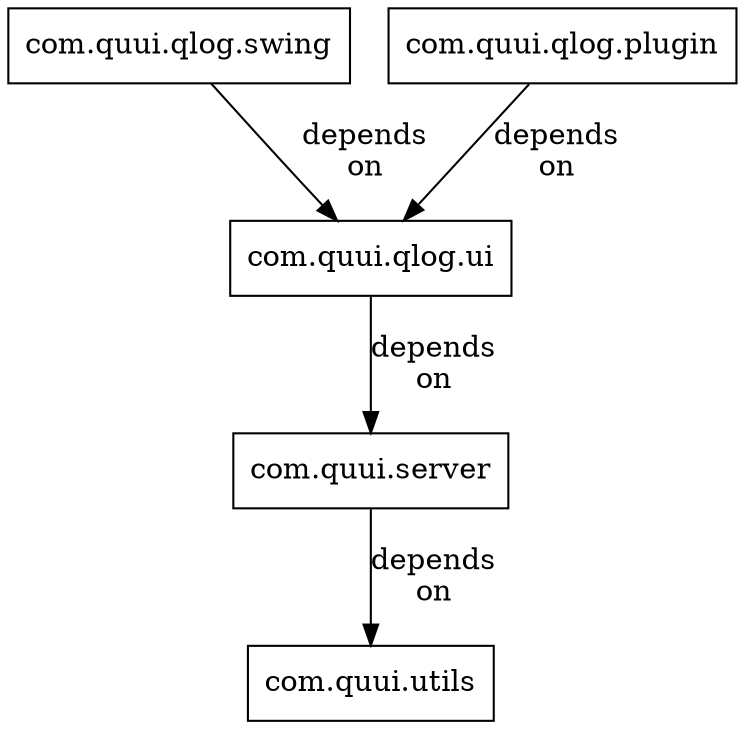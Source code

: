digraph deps{

	node[shape=box]
	edge[label="depends\non"]
	
	utils[label="com.quui.utils"]
	server[label="com.quui.server"]
	ui[label="com.quui.qlog.ui"]
	swing[label="com.quui.qlog.swing"]
	eclipse[label="com.quui.qlog.plugin"]
	
	eclipse->ui
	swing->ui
	ui->server
	server->utils

}